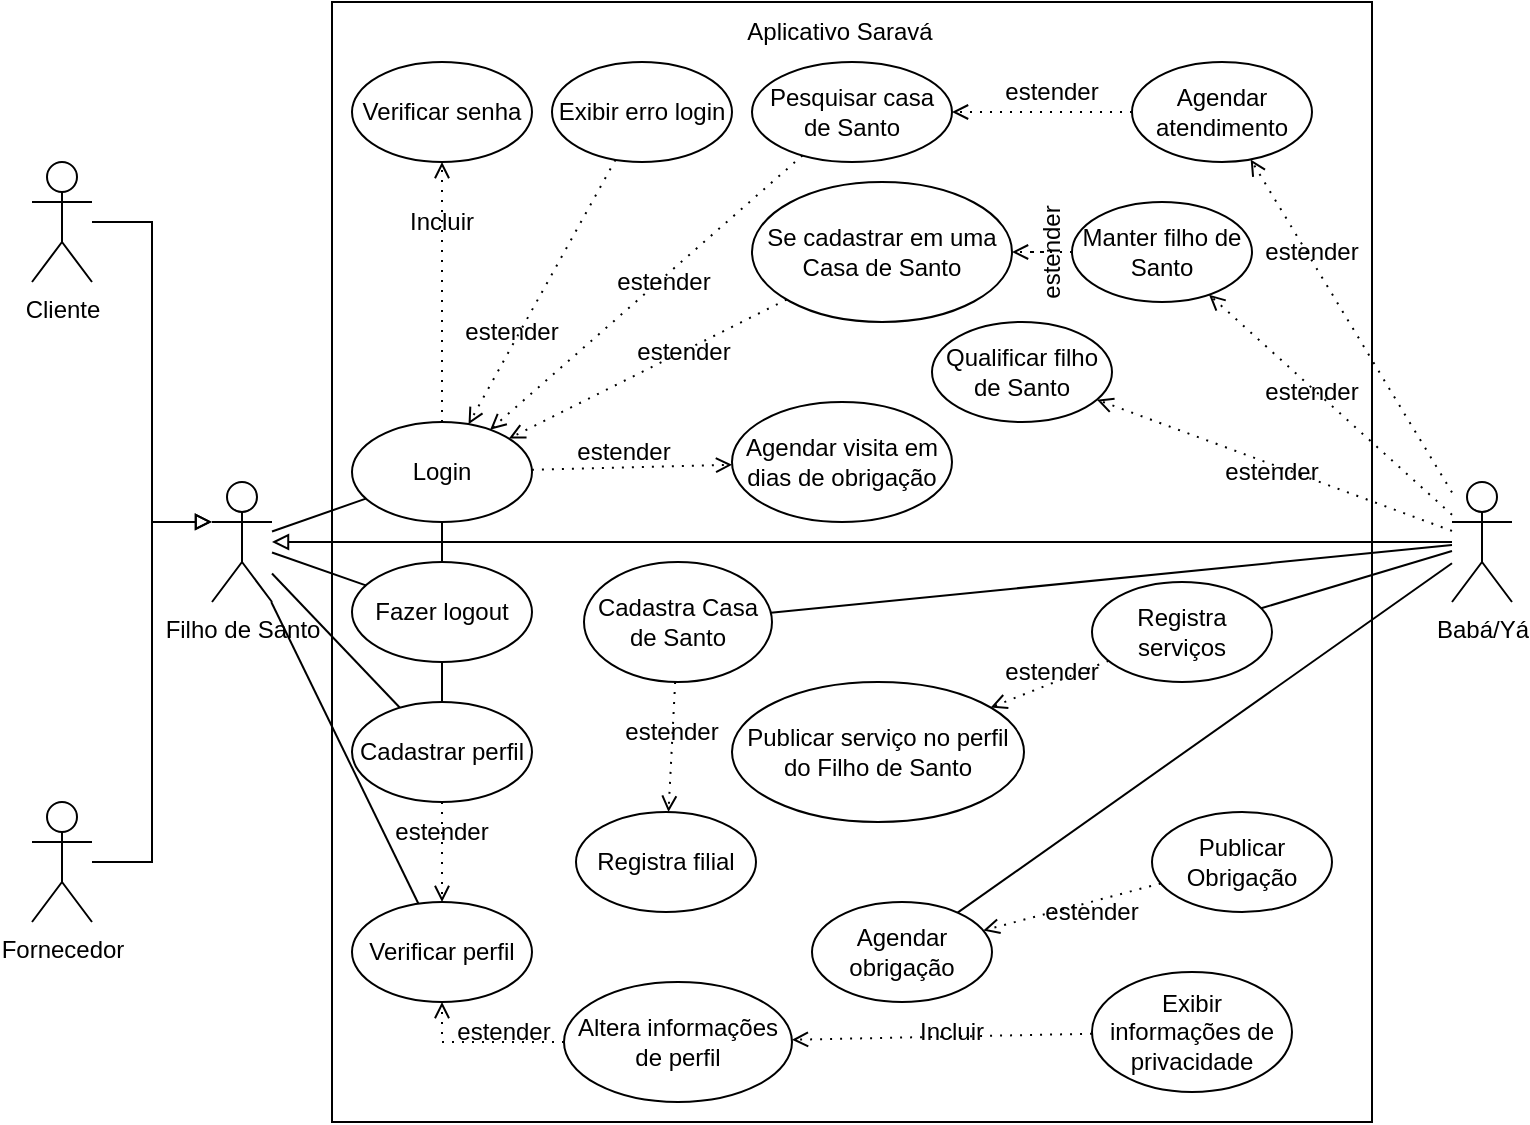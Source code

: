 <mxfile version="21.2.3" type="github">
  <diagram name="Página-1" id="qdJAIErTa3_OZhV43gP3">
    <mxGraphModel dx="1877" dy="581" grid="1" gridSize="10" guides="1" tooltips="1" connect="1" arrows="1" fold="1" page="1" pageScale="1" pageWidth="827" pageHeight="1169" math="0" shadow="0">
      <root>
        <mxCell id="0" />
        <mxCell id="1" parent="0" />
        <mxCell id="CGxqhOOmp8vVRm9FMEJQ-3" value="" style="rounded=0;whiteSpace=wrap;html=1;" parent="1" vertex="1">
          <mxGeometry x="160" y="40" width="520" height="560" as="geometry" />
        </mxCell>
        <mxCell id="CGxqhOOmp8vVRm9FMEJQ-35" style="rounded=0;orthogonalLoop=1;jettySize=auto;html=1;endArrow=none;endFill=0;" parent="1" source="CGxqhOOmp8vVRm9FMEJQ-4" target="CGxqhOOmp8vVRm9FMEJQ-31" edge="1">
          <mxGeometry relative="1" as="geometry" />
        </mxCell>
        <mxCell id="CGxqhOOmp8vVRm9FMEJQ-36" style="rounded=0;orthogonalLoop=1;jettySize=auto;html=1;endArrow=none;endFill=0;" parent="1" source="CGxqhOOmp8vVRm9FMEJQ-4" target="CGxqhOOmp8vVRm9FMEJQ-32" edge="1">
          <mxGeometry relative="1" as="geometry" />
        </mxCell>
        <mxCell id="CGxqhOOmp8vVRm9FMEJQ-69" style="rounded=0;orthogonalLoop=1;jettySize=auto;html=1;endArrow=none;endFill=0;" parent="1" source="CGxqhOOmp8vVRm9FMEJQ-4" target="CGxqhOOmp8vVRm9FMEJQ-66" edge="1">
          <mxGeometry relative="1" as="geometry" />
        </mxCell>
        <mxCell id="CGxqhOOmp8vVRm9FMEJQ-118" style="rounded=0;orthogonalLoop=1;jettySize=auto;html=1;endArrow=none;endFill=0;" parent="1" source="CGxqhOOmp8vVRm9FMEJQ-4" target="CGxqhOOmp8vVRm9FMEJQ-73" edge="1">
          <mxGeometry relative="1" as="geometry" />
        </mxCell>
        <mxCell id="CGxqhOOmp8vVRm9FMEJQ-4" value="Filho de Santo" style="shape=umlActor;verticalLabelPosition=bottom;verticalAlign=top;html=1;outlineConnect=0;" parent="1" vertex="1">
          <mxGeometry x="100" y="280" width="30" height="60" as="geometry" />
        </mxCell>
        <mxCell id="CGxqhOOmp8vVRm9FMEJQ-25" style="edgeStyle=orthogonalEdgeStyle;rounded=0;orthogonalLoop=1;jettySize=auto;html=1;entryX=0;entryY=0.333;entryDx=0;entryDy=0;entryPerimeter=0;endArrow=block;endFill=0;" parent="1" source="CGxqhOOmp8vVRm9FMEJQ-5" target="CGxqhOOmp8vVRm9FMEJQ-4" edge="1">
          <mxGeometry relative="1" as="geometry" />
        </mxCell>
        <mxCell id="CGxqhOOmp8vVRm9FMEJQ-5" value="Cliente" style="shape=umlActor;verticalLabelPosition=bottom;verticalAlign=top;html=1;outlineConnect=0;" parent="1" vertex="1">
          <mxGeometry x="10" y="120" width="30" height="60" as="geometry" />
        </mxCell>
        <mxCell id="CGxqhOOmp8vVRm9FMEJQ-26" style="edgeStyle=orthogonalEdgeStyle;rounded=0;orthogonalLoop=1;jettySize=auto;html=1;entryX=0;entryY=0.333;entryDx=0;entryDy=0;entryPerimeter=0;endArrow=block;endFill=0;" parent="1" source="CGxqhOOmp8vVRm9FMEJQ-6" target="CGxqhOOmp8vVRm9FMEJQ-4" edge="1">
          <mxGeometry relative="1" as="geometry" />
        </mxCell>
        <mxCell id="CGxqhOOmp8vVRm9FMEJQ-6" value="Fornecedor" style="shape=umlActor;verticalLabelPosition=bottom;verticalAlign=top;html=1;outlineConnect=0;" parent="1" vertex="1">
          <mxGeometry x="10" y="440" width="30" height="60" as="geometry" />
        </mxCell>
        <mxCell id="CGxqhOOmp8vVRm9FMEJQ-51" style="rounded=0;orthogonalLoop=1;jettySize=auto;html=1;endArrow=open;endFill=0;dashed=1;dashPattern=1 4;" parent="1" source="CGxqhOOmp8vVRm9FMEJQ-7" target="CGxqhOOmp8vVRm9FMEJQ-48" edge="1">
          <mxGeometry relative="1" as="geometry" />
        </mxCell>
        <mxCell id="CGxqhOOmp8vVRm9FMEJQ-64" style="rounded=0;orthogonalLoop=1;jettySize=auto;html=1;endArrow=block;endFill=0;" parent="1" source="CGxqhOOmp8vVRm9FMEJQ-7" target="CGxqhOOmp8vVRm9FMEJQ-4" edge="1">
          <mxGeometry relative="1" as="geometry" />
        </mxCell>
        <mxCell id="CGxqhOOmp8vVRm9FMEJQ-88" style="rounded=0;orthogonalLoop=1;jettySize=auto;html=1;dashed=1;dashPattern=1 4;endArrow=open;endFill=0;" parent="1" source="CGxqhOOmp8vVRm9FMEJQ-7" target="CGxqhOOmp8vVRm9FMEJQ-53" edge="1">
          <mxGeometry relative="1" as="geometry" />
        </mxCell>
        <mxCell id="CGxqhOOmp8vVRm9FMEJQ-89" style="rounded=0;orthogonalLoop=1;jettySize=auto;html=1;endArrow=open;endFill=0;dashed=1;dashPattern=1 4;" parent="1" source="CGxqhOOmp8vVRm9FMEJQ-7" target="CGxqhOOmp8vVRm9FMEJQ-82" edge="1">
          <mxGeometry relative="1" as="geometry" />
        </mxCell>
        <mxCell id="CGxqhOOmp8vVRm9FMEJQ-94" style="rounded=0;orthogonalLoop=1;jettySize=auto;html=1;endArrow=none;endFill=0;" parent="1" source="CGxqhOOmp8vVRm9FMEJQ-7" target="CGxqhOOmp8vVRm9FMEJQ-93" edge="1">
          <mxGeometry relative="1" as="geometry" />
        </mxCell>
        <mxCell id="CGxqhOOmp8vVRm9FMEJQ-101" style="rounded=0;orthogonalLoop=1;jettySize=auto;html=1;endArrow=none;endFill=0;" parent="1" source="CGxqhOOmp8vVRm9FMEJQ-7" target="CGxqhOOmp8vVRm9FMEJQ-100" edge="1">
          <mxGeometry relative="1" as="geometry" />
        </mxCell>
        <mxCell id="CGxqhOOmp8vVRm9FMEJQ-103" style="rounded=0;orthogonalLoop=1;jettySize=auto;html=1;endArrow=none;endFill=0;" parent="1" source="CGxqhOOmp8vVRm9FMEJQ-7" target="CGxqhOOmp8vVRm9FMEJQ-102" edge="1">
          <mxGeometry relative="1" as="geometry" />
        </mxCell>
        <mxCell id="CGxqhOOmp8vVRm9FMEJQ-7" value="Babá/Yá" style="shape=umlActor;verticalLabelPosition=bottom;verticalAlign=top;html=1;outlineConnect=0;" parent="1" vertex="1">
          <mxGeometry x="720" y="280" width="30" height="60" as="geometry" />
        </mxCell>
        <mxCell id="CGxqhOOmp8vVRm9FMEJQ-10" value="Aplicativo Saravá" style="text;html=1;strokeColor=none;fillColor=none;align=center;verticalAlign=middle;whiteSpace=wrap;rounded=0;" parent="1" vertex="1">
          <mxGeometry x="356" y="40" width="116" height="30" as="geometry" />
        </mxCell>
        <mxCell id="CGxqhOOmp8vVRm9FMEJQ-11" value="Verificar senha" style="ellipse;whiteSpace=wrap;html=1;" parent="1" vertex="1">
          <mxGeometry x="170" y="70" width="90" height="50" as="geometry" />
        </mxCell>
        <mxCell id="CGxqhOOmp8vVRm9FMEJQ-39" style="rounded=0;orthogonalLoop=1;jettySize=auto;html=1;endArrow=open;endFill=0;dashed=1;dashPattern=1 4;" parent="1" source="CGxqhOOmp8vVRm9FMEJQ-13" target="CGxqhOOmp8vVRm9FMEJQ-31" edge="1">
          <mxGeometry relative="1" as="geometry" />
        </mxCell>
        <mxCell id="CGxqhOOmp8vVRm9FMEJQ-13" value="Exibir erro login" style="ellipse;whiteSpace=wrap;html=1;" parent="1" vertex="1">
          <mxGeometry x="270" y="70" width="90" height="50" as="geometry" />
        </mxCell>
        <mxCell id="CGxqhOOmp8vVRm9FMEJQ-44" style="edgeStyle=orthogonalEdgeStyle;rounded=0;orthogonalLoop=1;jettySize=auto;html=1;dashed=1;dashPattern=1 4;endArrow=open;endFill=0;" parent="1" source="CGxqhOOmp8vVRm9FMEJQ-31" target="CGxqhOOmp8vVRm9FMEJQ-11" edge="1">
          <mxGeometry relative="1" as="geometry" />
        </mxCell>
        <mxCell id="CGxqhOOmp8vVRm9FMEJQ-70" style="rounded=0;orthogonalLoop=1;jettySize=auto;html=1;endArrow=none;endFill=0;" parent="1" source="CGxqhOOmp8vVRm9FMEJQ-31" target="CGxqhOOmp8vVRm9FMEJQ-66" edge="1">
          <mxGeometry relative="1" as="geometry">
            <mxPoint x="215.01" y="410" as="targetPoint" />
          </mxGeometry>
        </mxCell>
        <mxCell id="CGxqhOOmp8vVRm9FMEJQ-95" style="rounded=0;orthogonalLoop=1;jettySize=auto;html=1;dashed=1;dashPattern=1 4;endArrow=open;endFill=0;" parent="1" source="CGxqhOOmp8vVRm9FMEJQ-31" target="CGxqhOOmp8vVRm9FMEJQ-90" edge="1">
          <mxGeometry relative="1" as="geometry" />
        </mxCell>
        <mxCell id="CGxqhOOmp8vVRm9FMEJQ-31" value="Login" style="ellipse;whiteSpace=wrap;html=1;" parent="1" vertex="1">
          <mxGeometry x="170" y="250" width="90" height="50" as="geometry" />
        </mxCell>
        <mxCell id="CGxqhOOmp8vVRm9FMEJQ-33" style="rounded=0;orthogonalLoop=1;jettySize=auto;html=1;endArrow=none;endFill=0;" parent="1" source="CGxqhOOmp8vVRm9FMEJQ-32" target="CGxqhOOmp8vVRm9FMEJQ-31" edge="1">
          <mxGeometry relative="1" as="geometry" />
        </mxCell>
        <mxCell id="CGxqhOOmp8vVRm9FMEJQ-32" value="Fazer logout" style="ellipse;whiteSpace=wrap;html=1;" parent="1" vertex="1">
          <mxGeometry x="170" y="320" width="90" height="50" as="geometry" />
        </mxCell>
        <mxCell id="CGxqhOOmp8vVRm9FMEJQ-41" value="estender" style="text;html=1;strokeColor=none;fillColor=none;align=center;verticalAlign=middle;whiteSpace=wrap;rounded=0;" parent="1" vertex="1">
          <mxGeometry x="220" y="190" width="60" height="30" as="geometry" />
        </mxCell>
        <mxCell id="CGxqhOOmp8vVRm9FMEJQ-40" value="Incluir" style="text;html=1;strokeColor=none;fillColor=none;align=center;verticalAlign=middle;whiteSpace=wrap;rounded=0;" parent="1" vertex="1">
          <mxGeometry x="185" y="135" width="60" height="30" as="geometry" />
        </mxCell>
        <mxCell id="CGxqhOOmp8vVRm9FMEJQ-46" style="rounded=0;orthogonalLoop=1;jettySize=auto;html=1;dashed=1;dashPattern=1 4;endArrow=open;endFill=0;" parent="1" source="CGxqhOOmp8vVRm9FMEJQ-45" target="CGxqhOOmp8vVRm9FMEJQ-31" edge="1">
          <mxGeometry relative="1" as="geometry" />
        </mxCell>
        <mxCell id="CGxqhOOmp8vVRm9FMEJQ-45" value="Pesquisar casa de Santo" style="ellipse;whiteSpace=wrap;html=1;" parent="1" vertex="1">
          <mxGeometry x="370" y="70" width="100" height="50" as="geometry" />
        </mxCell>
        <mxCell id="CGxqhOOmp8vVRm9FMEJQ-47" value="estender" style="text;html=1;strokeColor=none;fillColor=none;align=center;verticalAlign=middle;whiteSpace=wrap;rounded=0;" parent="1" vertex="1">
          <mxGeometry x="296" y="165" width="60" height="30" as="geometry" />
        </mxCell>
        <mxCell id="CGxqhOOmp8vVRm9FMEJQ-49" style="edgeStyle=orthogonalEdgeStyle;rounded=0;orthogonalLoop=1;jettySize=auto;html=1;endArrow=open;endFill=0;dashed=1;dashPattern=1 4;" parent="1" source="CGxqhOOmp8vVRm9FMEJQ-48" target="CGxqhOOmp8vVRm9FMEJQ-45" edge="1">
          <mxGeometry relative="1" as="geometry" />
        </mxCell>
        <mxCell id="CGxqhOOmp8vVRm9FMEJQ-48" value="Agendar atendimento" style="ellipse;whiteSpace=wrap;html=1;" parent="1" vertex="1">
          <mxGeometry x="560" y="70" width="90" height="50" as="geometry" />
        </mxCell>
        <mxCell id="CGxqhOOmp8vVRm9FMEJQ-50" value="estender" style="text;html=1;strokeColor=none;fillColor=none;align=center;verticalAlign=middle;whiteSpace=wrap;rounded=0;" parent="1" vertex="1">
          <mxGeometry x="490" y="70" width="60" height="30" as="geometry" />
        </mxCell>
        <mxCell id="CGxqhOOmp8vVRm9FMEJQ-52" value="estender" style="text;html=1;strokeColor=none;fillColor=none;align=center;verticalAlign=middle;whiteSpace=wrap;rounded=0;" parent="1" vertex="1">
          <mxGeometry x="620" y="150" width="60" height="30" as="geometry" />
        </mxCell>
        <mxCell id="CGxqhOOmp8vVRm9FMEJQ-56" style="edgeStyle=orthogonalEdgeStyle;rounded=0;orthogonalLoop=1;jettySize=auto;html=1;dashed=1;dashPattern=1 4;endArrow=open;endFill=0;" parent="1" source="CGxqhOOmp8vVRm9FMEJQ-53" target="CGxqhOOmp8vVRm9FMEJQ-55" edge="1">
          <mxGeometry relative="1" as="geometry" />
        </mxCell>
        <mxCell id="CGxqhOOmp8vVRm9FMEJQ-53" value="Manter filho de Santo" style="ellipse;whiteSpace=wrap;html=1;" parent="1" vertex="1">
          <mxGeometry x="530" y="140" width="90" height="50" as="geometry" />
        </mxCell>
        <mxCell id="CGxqhOOmp8vVRm9FMEJQ-57" style="rounded=0;orthogonalLoop=1;jettySize=auto;html=1;endArrow=open;endFill=0;dashed=1;dashPattern=1 4;" parent="1" source="CGxqhOOmp8vVRm9FMEJQ-55" target="CGxqhOOmp8vVRm9FMEJQ-31" edge="1">
          <mxGeometry relative="1" as="geometry" />
        </mxCell>
        <mxCell id="CGxqhOOmp8vVRm9FMEJQ-55" value="Se cadastrar em uma Casa de Santo" style="ellipse;whiteSpace=wrap;html=1;" parent="1" vertex="1">
          <mxGeometry x="370" y="130" width="130" height="70" as="geometry" />
        </mxCell>
        <mxCell id="CGxqhOOmp8vVRm9FMEJQ-58" value="estender" style="text;html=1;strokeColor=none;fillColor=none;align=center;verticalAlign=middle;whiteSpace=wrap;rounded=0;" parent="1" vertex="1">
          <mxGeometry x="306" y="200" width="60" height="30" as="geometry" />
        </mxCell>
        <mxCell id="CGxqhOOmp8vVRm9FMEJQ-60" value="estender" style="text;html=1;strokeColor=none;fillColor=none;align=center;verticalAlign=middle;whiteSpace=wrap;rounded=0;rotation=-90;" parent="1" vertex="1">
          <mxGeometry x="490" y="150" width="60" height="30" as="geometry" />
        </mxCell>
        <mxCell id="CGxqhOOmp8vVRm9FMEJQ-74" style="edgeStyle=orthogonalEdgeStyle;rounded=0;orthogonalLoop=1;jettySize=auto;html=1;dashed=1;dashPattern=1 4;endArrow=open;endFill=0;" parent="1" source="CGxqhOOmp8vVRm9FMEJQ-66" target="CGxqhOOmp8vVRm9FMEJQ-73" edge="1">
          <mxGeometry relative="1" as="geometry" />
        </mxCell>
        <mxCell id="CGxqhOOmp8vVRm9FMEJQ-66" value="Cadastrar perfil" style="ellipse;whiteSpace=wrap;html=1;" parent="1" vertex="1">
          <mxGeometry x="170" y="390" width="90" height="50" as="geometry" />
        </mxCell>
        <mxCell id="CGxqhOOmp8vVRm9FMEJQ-73" value="Verificar perfil" style="ellipse;whiteSpace=wrap;html=1;" parent="1" vertex="1">
          <mxGeometry x="170" y="490" width="90" height="50" as="geometry" />
        </mxCell>
        <mxCell id="CGxqhOOmp8vVRm9FMEJQ-75" value="estender" style="text;html=1;strokeColor=none;fillColor=none;align=center;verticalAlign=middle;whiteSpace=wrap;rounded=0;" parent="1" vertex="1">
          <mxGeometry x="185" y="440" width="60" height="30" as="geometry" />
        </mxCell>
        <mxCell id="CGxqhOOmp8vVRm9FMEJQ-109" style="edgeStyle=orthogonalEdgeStyle;rounded=0;orthogonalLoop=1;jettySize=auto;html=1;entryX=0.5;entryY=1;entryDx=0;entryDy=0;dashed=1;dashPattern=1 4;endArrow=open;endFill=0;" parent="1" source="CGxqhOOmp8vVRm9FMEJQ-76" target="CGxqhOOmp8vVRm9FMEJQ-73" edge="1">
          <mxGeometry relative="1" as="geometry" />
        </mxCell>
        <mxCell id="CGxqhOOmp8vVRm9FMEJQ-76" value="Altera informações de perfil" style="ellipse;whiteSpace=wrap;html=1;" parent="1" vertex="1">
          <mxGeometry x="276" y="530" width="114" height="60" as="geometry" />
        </mxCell>
        <mxCell id="CGxqhOOmp8vVRm9FMEJQ-78" value="estender" style="text;html=1;strokeColor=none;fillColor=none;align=center;verticalAlign=middle;whiteSpace=wrap;rounded=0;" parent="1" vertex="1">
          <mxGeometry x="216" y="540" width="60" height="30" as="geometry" />
        </mxCell>
        <mxCell id="CGxqhOOmp8vVRm9FMEJQ-80" value="" style="rounded=0;orthogonalLoop=1;jettySize=auto;html=1;dashed=1;dashPattern=1 4;endArrow=open;endFill=0;" parent="1" source="CGxqhOOmp8vVRm9FMEJQ-79" target="CGxqhOOmp8vVRm9FMEJQ-76" edge="1">
          <mxGeometry relative="1" as="geometry" />
        </mxCell>
        <mxCell id="CGxqhOOmp8vVRm9FMEJQ-79" value="Exibir informações de privacidade" style="ellipse;whiteSpace=wrap;html=1;" parent="1" vertex="1">
          <mxGeometry x="540" y="525" width="100" height="60" as="geometry" />
        </mxCell>
        <mxCell id="CGxqhOOmp8vVRm9FMEJQ-81" value="Incluir" style="text;html=1;strokeColor=none;fillColor=none;align=center;verticalAlign=middle;whiteSpace=wrap;rounded=0;" parent="1" vertex="1">
          <mxGeometry x="440" y="540" width="60" height="30" as="geometry" />
        </mxCell>
        <mxCell id="CGxqhOOmp8vVRm9FMEJQ-82" value="Qualificar filho de Santo" style="ellipse;whiteSpace=wrap;html=1;" parent="1" vertex="1">
          <mxGeometry x="460" y="200" width="90" height="50" as="geometry" />
        </mxCell>
        <mxCell id="CGxqhOOmp8vVRm9FMEJQ-85" value="estender" style="text;html=1;strokeColor=none;fillColor=none;align=center;verticalAlign=middle;whiteSpace=wrap;rounded=0;" parent="1" vertex="1">
          <mxGeometry x="600" y="260" width="60" height="30" as="geometry" />
        </mxCell>
        <mxCell id="CGxqhOOmp8vVRm9FMEJQ-84" value="estender" style="text;html=1;strokeColor=none;fillColor=none;align=center;verticalAlign=middle;whiteSpace=wrap;rounded=0;" parent="1" vertex="1">
          <mxGeometry x="620" y="220" width="60" height="30" as="geometry" />
        </mxCell>
        <mxCell id="CGxqhOOmp8vVRm9FMEJQ-90" value="Agendar visita em dias de obrigação" style="ellipse;whiteSpace=wrap;html=1;" parent="1" vertex="1">
          <mxGeometry x="360" y="240" width="110" height="60" as="geometry" />
        </mxCell>
        <mxCell id="CGxqhOOmp8vVRm9FMEJQ-93" value="Agendar obrigação" style="ellipse;whiteSpace=wrap;html=1;" parent="1" vertex="1">
          <mxGeometry x="400" y="490" width="90" height="50" as="geometry" />
        </mxCell>
        <mxCell id="CGxqhOOmp8vVRm9FMEJQ-96" value="estender" style="text;html=1;strokeColor=none;fillColor=none;align=center;verticalAlign=middle;whiteSpace=wrap;rounded=0;rotation=0;" parent="1" vertex="1">
          <mxGeometry x="276" y="250" width="60" height="30" as="geometry" />
        </mxCell>
        <mxCell id="CGxqhOOmp8vVRm9FMEJQ-113" style="rounded=0;orthogonalLoop=1;jettySize=auto;html=1;dashed=1;dashPattern=1 4;endArrow=open;endFill=0;" parent="1" source="CGxqhOOmp8vVRm9FMEJQ-97" target="CGxqhOOmp8vVRm9FMEJQ-93" edge="1">
          <mxGeometry relative="1" as="geometry" />
        </mxCell>
        <mxCell id="CGxqhOOmp8vVRm9FMEJQ-97" value="Publicar Obrigação" style="ellipse;whiteSpace=wrap;html=1;" parent="1" vertex="1">
          <mxGeometry x="570" y="445" width="90" height="50" as="geometry" />
        </mxCell>
        <mxCell id="CGxqhOOmp8vVRm9FMEJQ-110" style="rounded=0;orthogonalLoop=1;jettySize=auto;html=1;endArrow=open;endFill=0;dashed=1;dashPattern=1 4;" parent="1" source="CGxqhOOmp8vVRm9FMEJQ-100" target="CGxqhOOmp8vVRm9FMEJQ-104" edge="1">
          <mxGeometry relative="1" as="geometry" />
        </mxCell>
        <mxCell id="CGxqhOOmp8vVRm9FMEJQ-100" value="Cadastra Casa de Santo" style="ellipse;whiteSpace=wrap;html=1;" parent="1" vertex="1">
          <mxGeometry x="286" y="320" width="94" height="60" as="geometry" />
        </mxCell>
        <mxCell id="auisk3pC3cQqZR8_T_1V-5" style="rounded=0;orthogonalLoop=1;jettySize=auto;html=1;dashed=1;dashPattern=1 4;endArrow=open;endFill=0;" edge="1" parent="1" source="CGxqhOOmp8vVRm9FMEJQ-102" target="CGxqhOOmp8vVRm9FMEJQ-114">
          <mxGeometry relative="1" as="geometry" />
        </mxCell>
        <mxCell id="CGxqhOOmp8vVRm9FMEJQ-102" value="Registra serviços" style="ellipse;whiteSpace=wrap;html=1;" parent="1" vertex="1">
          <mxGeometry x="540" y="330" width="90" height="50" as="geometry" />
        </mxCell>
        <mxCell id="CGxqhOOmp8vVRm9FMEJQ-104" value="Registra filial" style="ellipse;whiteSpace=wrap;html=1;" parent="1" vertex="1">
          <mxGeometry x="282" y="445" width="90" height="50" as="geometry" />
        </mxCell>
        <mxCell id="CGxqhOOmp8vVRm9FMEJQ-111" value="estender" style="text;html=1;strokeColor=none;fillColor=none;align=center;verticalAlign=middle;whiteSpace=wrap;rounded=0;rotation=0;" parent="1" vertex="1">
          <mxGeometry x="300" y="390" width="60" height="30" as="geometry" />
        </mxCell>
        <mxCell id="CGxqhOOmp8vVRm9FMEJQ-108" value="estender" style="text;html=1;strokeColor=none;fillColor=none;align=center;verticalAlign=middle;whiteSpace=wrap;rounded=0;" parent="1" vertex="1">
          <mxGeometry x="510" y="480" width="60" height="30" as="geometry" />
        </mxCell>
        <mxCell id="CGxqhOOmp8vVRm9FMEJQ-114" value="Publicar serviço no perfil do Filho de Santo" style="ellipse;whiteSpace=wrap;html=1;" parent="1" vertex="1">
          <mxGeometry x="360" y="380" width="146" height="70" as="geometry" />
        </mxCell>
        <mxCell id="auisk3pC3cQqZR8_T_1V-3" value="estender" style="text;html=1;strokeColor=none;fillColor=none;align=center;verticalAlign=middle;whiteSpace=wrap;rounded=0;" vertex="1" parent="1">
          <mxGeometry x="490" y="360" width="60" height="30" as="geometry" />
        </mxCell>
      </root>
    </mxGraphModel>
  </diagram>
</mxfile>

